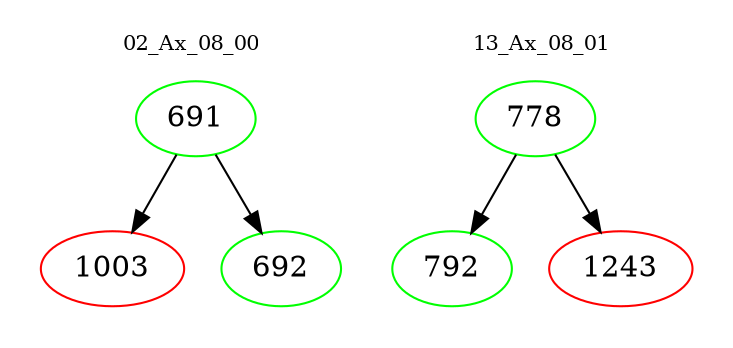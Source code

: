 digraph{
subgraph cluster_0 {
color = white
label = "02_Ax_08_00";
fontsize=10;
T0_691 [label="691", color="green"]
T0_691 -> T0_1003 [color="black"]
T0_1003 [label="1003", color="red"]
T0_691 -> T0_692 [color="black"]
T0_692 [label="692", color="green"]
}
subgraph cluster_1 {
color = white
label = "13_Ax_08_01";
fontsize=10;
T1_778 [label="778", color="green"]
T1_778 -> T1_792 [color="black"]
T1_792 [label="792", color="green"]
T1_778 -> T1_1243 [color="black"]
T1_1243 [label="1243", color="red"]
}
}
